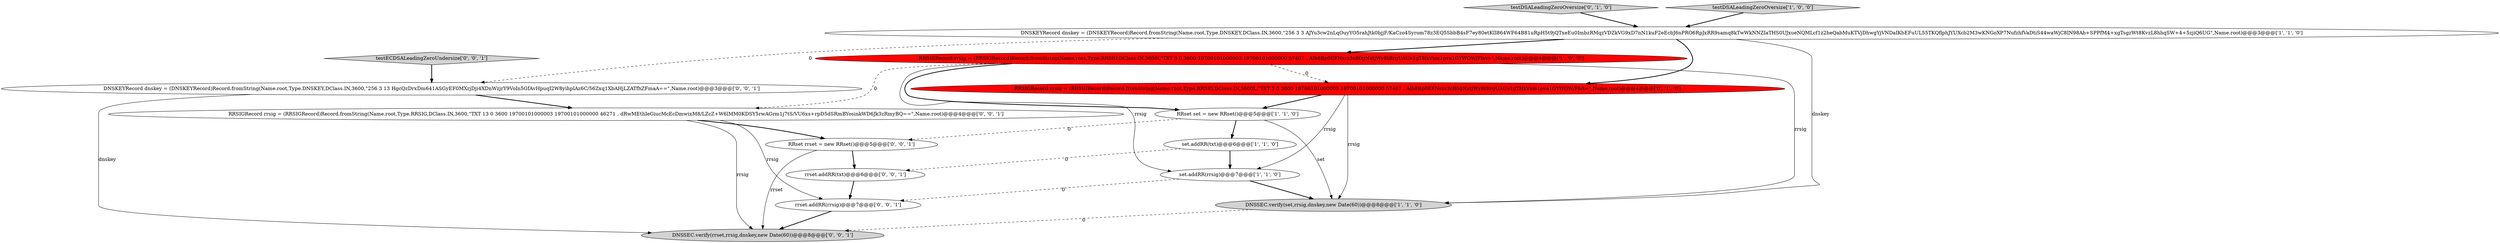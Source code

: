 digraph {
9 [style = filled, label = "RRSIGRecord rrsig = (RRSIGRecord)Record.fromString(Name.root,Type.RRSIG,DClass.IN,3600,\"TXT 13 0 3600 19700101000003 19700101000000 46271 . dRwMEthIeGiucMcEcDmwixM8/LZcZ+W6lMM0KDSY5rwAGrm1j7tS/VU6xs+rpD5dSRmBYosinkWD6Jk3zRmyBQ==\",Name.root)@@@4@@@['0', '0', '1']", fillcolor = white, shape = ellipse image = "AAA0AAABBB3BBB"];
7 [style = filled, label = "RRSIGRecord rrsig = (RRSIGRecord)Record.fromString(Name.root,Type.RRSIG,DClass.IN,3600L,\"TXT 3 0 3600 19700101000003 19700101000000 57407 . AIh8Bp0EFNszs3cB0gNatjWy8tBrgUAUe1gTHkVsm1pva1GYWOW/FbA=\",Name.root)@@@4@@@['0', '1', '0']", fillcolor = red, shape = ellipse image = "AAA1AAABBB2BBB"];
1 [style = filled, label = "DNSSEC.verify(set,rrsig,dnskey,new Date(60))@@@8@@@['1', '1', '0']", fillcolor = lightgray, shape = ellipse image = "AAA0AAABBB1BBB"];
3 [style = filled, label = "set.addRR(txt)@@@6@@@['1', '1', '0']", fillcolor = white, shape = ellipse image = "AAA0AAABBB1BBB"];
11 [style = filled, label = "DNSKEYRecord dnskey = (DNSKEYRecord)Record.fromString(Name.root,Type.DNSKEY,DClass.IN,3600,\"256 3 13 HgcQzDrxDm641ASGyEF0MXrjDji4XDnWzjrY9VoIn5GfAvHpuqI2W8yihplAz6C/56Zxq1XbAHjLZATfhZFmaA==\",Name.root)@@@3@@@['0', '0', '1']", fillcolor = white, shape = ellipse image = "AAA0AAABBB3BBB"];
4 [style = filled, label = "RRSIGRecord rrsig = (RRSIGRecord)Record.fromString(Name.root,Type.RRSIG,DClass.IN,3600l,\"TXT 3 0 3600 19700101000003 19700101000000 57407 . AIh8Bp0EFNszs3cB0gNatjWy8tBrgUAUe1gTHkVsm1pva1GYWOW/FbA=\",Name.root)@@@4@@@['1', '0', '0']", fillcolor = red, shape = ellipse image = "AAA1AAABBB1BBB"];
6 [style = filled, label = "set.addRR(rrsig)@@@7@@@['1', '1', '0']", fillcolor = white, shape = ellipse image = "AAA0AAABBB1BBB"];
8 [style = filled, label = "testDSALeadingZeroOversize['0', '1', '0']", fillcolor = lightgray, shape = diamond image = "AAA0AAABBB2BBB"];
15 [style = filled, label = "RRset rrset = new RRset()@@@5@@@['0', '0', '1']", fillcolor = white, shape = ellipse image = "AAA0AAABBB3BBB"];
13 [style = filled, label = "rrset.addRR(rrsig)@@@7@@@['0', '0', '1']", fillcolor = white, shape = ellipse image = "AAA0AAABBB3BBB"];
14 [style = filled, label = "testECDSALeadingZeroUndersize['0', '0', '1']", fillcolor = lightgray, shape = diamond image = "AAA0AAABBB3BBB"];
2 [style = filled, label = "testDSALeadingZeroOversize['1', '0', '0']", fillcolor = lightgray, shape = diamond image = "AAA0AAABBB1BBB"];
0 [style = filled, label = "DNSKEYRecord dnskey = (DNSKEYRecord)Record.fromString(Name.root,Type.DNSKEY,DClass.IN,3600,\"256 3 3 AJYu3cw2nLqOuyYO5rahJtk0bjjF/KaCzo4Syrom78z3EQ5SbbB4sF7ey80etKII864WF64B81uRpH5t9jQTxeEu0ImbzRMqzVDZkVG9xD7nN1kuF2eEcbJ6nPRO6RpJxRR9samq8kTwWkNNZIaTHS0UJxueNQMLcf1z2heQabMuKTVjDhwgYjVNDaIKbEFuUL55TKQflphJYUXcb2M3wKNGoXP7NufzhfVaDtiS44waWjC8IN98Ab+SPPfM4+xgTsgzWt8KvzL8hhqSW+4+5zjiQ6UG\",Name.root)@@@3@@@['1', '1', '0']", fillcolor = white, shape = ellipse image = "AAA0AAABBB1BBB"];
5 [style = filled, label = "RRset set = new RRset()@@@5@@@['1', '1', '0']", fillcolor = white, shape = ellipse image = "AAA0AAABBB1BBB"];
10 [style = filled, label = "rrset.addRR(txt)@@@6@@@['0', '0', '1']", fillcolor = white, shape = ellipse image = "AAA0AAABBB3BBB"];
12 [style = filled, label = "DNSSEC.verify(rrset,rrsig,dnskey,new Date(60))@@@8@@@['0', '0', '1']", fillcolor = lightgray, shape = ellipse image = "AAA0AAABBB3BBB"];
5->3 [style = bold, label=""];
5->1 [style = solid, label="set"];
15->10 [style = bold, label=""];
7->1 [style = solid, label="rrsig"];
4->6 [style = solid, label="rrsig"];
4->1 [style = solid, label="rrsig"];
9->13 [style = solid, label="rrsig"];
3->6 [style = bold, label=""];
0->11 [style = dashed, label="0"];
11->9 [style = bold, label=""];
0->7 [style = bold, label=""];
8->0 [style = bold, label=""];
6->1 [style = bold, label=""];
4->9 [style = dashed, label="0"];
1->12 [style = dashed, label="0"];
7->5 [style = bold, label=""];
2->0 [style = bold, label=""];
13->12 [style = bold, label=""];
15->12 [style = solid, label="rrset"];
6->13 [style = dashed, label="0"];
10->13 [style = bold, label=""];
0->4 [style = bold, label=""];
4->7 [style = dashed, label="0"];
9->15 [style = bold, label=""];
7->6 [style = solid, label="rrsig"];
9->12 [style = solid, label="rrsig"];
3->10 [style = dashed, label="0"];
0->1 [style = solid, label="dnskey"];
5->15 [style = dashed, label="0"];
14->11 [style = bold, label=""];
4->5 [style = bold, label=""];
11->12 [style = solid, label="dnskey"];
}
